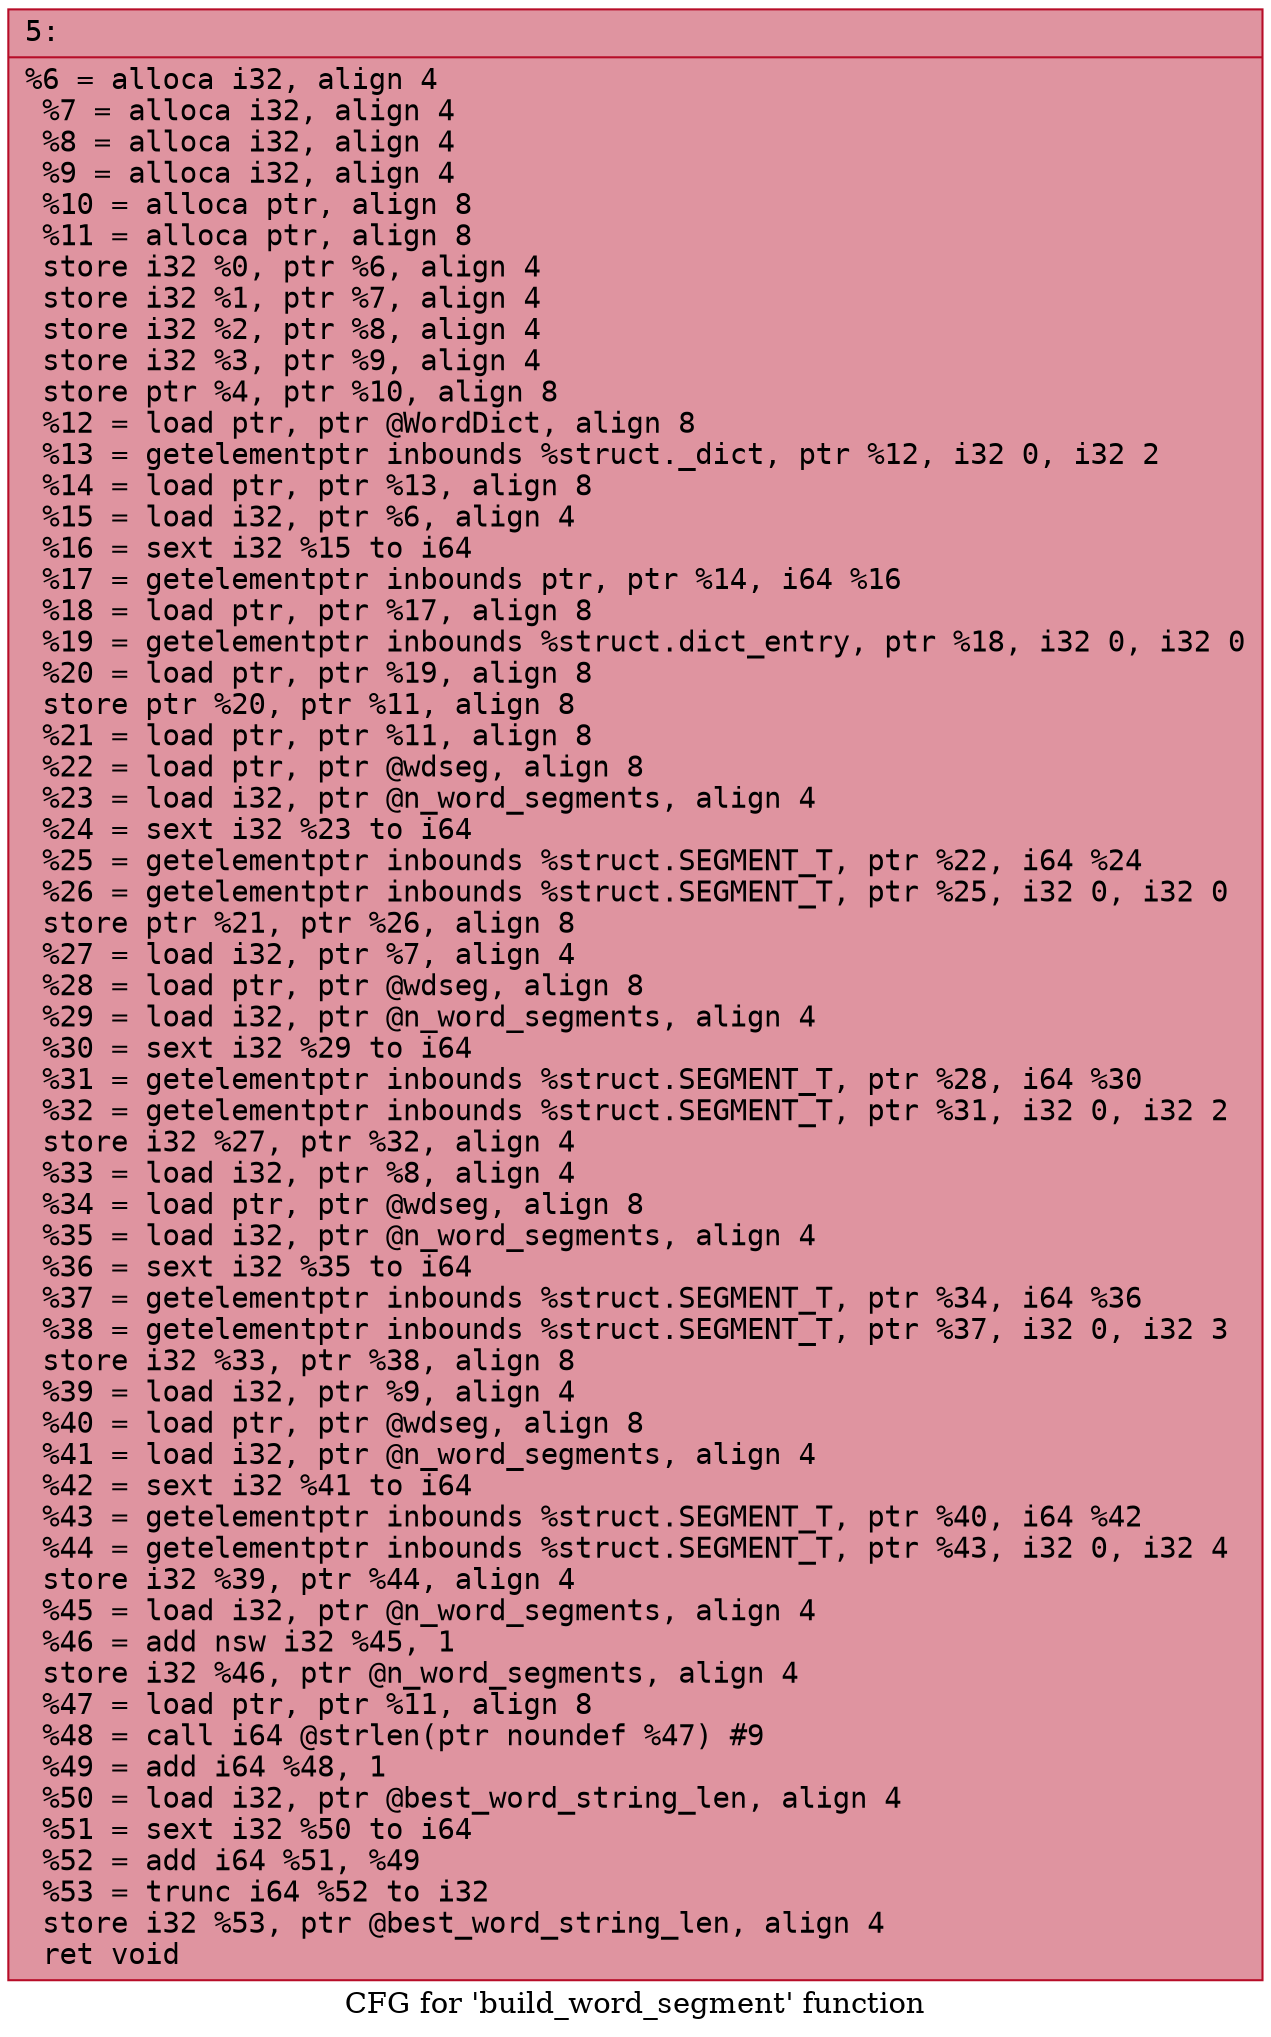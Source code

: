 digraph "CFG for 'build_word_segment' function" {
	label="CFG for 'build_word_segment' function";

	Node0x600000d3cb40 [shape=record,color="#b70d28ff", style=filled, fillcolor="#b70d2870" fontname="Courier",label="{5:\l|  %6 = alloca i32, align 4\l  %7 = alloca i32, align 4\l  %8 = alloca i32, align 4\l  %9 = alloca i32, align 4\l  %10 = alloca ptr, align 8\l  %11 = alloca ptr, align 8\l  store i32 %0, ptr %6, align 4\l  store i32 %1, ptr %7, align 4\l  store i32 %2, ptr %8, align 4\l  store i32 %3, ptr %9, align 4\l  store ptr %4, ptr %10, align 8\l  %12 = load ptr, ptr @WordDict, align 8\l  %13 = getelementptr inbounds %struct._dict, ptr %12, i32 0, i32 2\l  %14 = load ptr, ptr %13, align 8\l  %15 = load i32, ptr %6, align 4\l  %16 = sext i32 %15 to i64\l  %17 = getelementptr inbounds ptr, ptr %14, i64 %16\l  %18 = load ptr, ptr %17, align 8\l  %19 = getelementptr inbounds %struct.dict_entry, ptr %18, i32 0, i32 0\l  %20 = load ptr, ptr %19, align 8\l  store ptr %20, ptr %11, align 8\l  %21 = load ptr, ptr %11, align 8\l  %22 = load ptr, ptr @wdseg, align 8\l  %23 = load i32, ptr @n_word_segments, align 4\l  %24 = sext i32 %23 to i64\l  %25 = getelementptr inbounds %struct.SEGMENT_T, ptr %22, i64 %24\l  %26 = getelementptr inbounds %struct.SEGMENT_T, ptr %25, i32 0, i32 0\l  store ptr %21, ptr %26, align 8\l  %27 = load i32, ptr %7, align 4\l  %28 = load ptr, ptr @wdseg, align 8\l  %29 = load i32, ptr @n_word_segments, align 4\l  %30 = sext i32 %29 to i64\l  %31 = getelementptr inbounds %struct.SEGMENT_T, ptr %28, i64 %30\l  %32 = getelementptr inbounds %struct.SEGMENT_T, ptr %31, i32 0, i32 2\l  store i32 %27, ptr %32, align 4\l  %33 = load i32, ptr %8, align 4\l  %34 = load ptr, ptr @wdseg, align 8\l  %35 = load i32, ptr @n_word_segments, align 4\l  %36 = sext i32 %35 to i64\l  %37 = getelementptr inbounds %struct.SEGMENT_T, ptr %34, i64 %36\l  %38 = getelementptr inbounds %struct.SEGMENT_T, ptr %37, i32 0, i32 3\l  store i32 %33, ptr %38, align 8\l  %39 = load i32, ptr %9, align 4\l  %40 = load ptr, ptr @wdseg, align 8\l  %41 = load i32, ptr @n_word_segments, align 4\l  %42 = sext i32 %41 to i64\l  %43 = getelementptr inbounds %struct.SEGMENT_T, ptr %40, i64 %42\l  %44 = getelementptr inbounds %struct.SEGMENT_T, ptr %43, i32 0, i32 4\l  store i32 %39, ptr %44, align 4\l  %45 = load i32, ptr @n_word_segments, align 4\l  %46 = add nsw i32 %45, 1\l  store i32 %46, ptr @n_word_segments, align 4\l  %47 = load ptr, ptr %11, align 8\l  %48 = call i64 @strlen(ptr noundef %47) #9\l  %49 = add i64 %48, 1\l  %50 = load i32, ptr @best_word_string_len, align 4\l  %51 = sext i32 %50 to i64\l  %52 = add i64 %51, %49\l  %53 = trunc i64 %52 to i32\l  store i32 %53, ptr @best_word_string_len, align 4\l  ret void\l}"];
}
